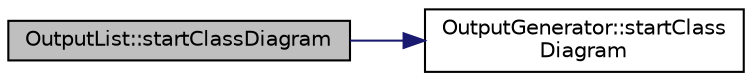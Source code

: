 digraph "OutputList::startClassDiagram"
{
 // LATEX_PDF_SIZE
  edge [fontname="Helvetica",fontsize="10",labelfontname="Helvetica",labelfontsize="10"];
  node [fontname="Helvetica",fontsize="10",shape=record];
  rankdir="LR";
  Node1 [label="OutputList::startClassDiagram",height=0.2,width=0.4,color="black", fillcolor="grey75", style="filled", fontcolor="black",tooltip=" "];
  Node1 -> Node2 [color="midnightblue",fontsize="10",style="solid",fontname="Helvetica"];
  Node2 [label="OutputGenerator::startClass\lDiagram",height=0.2,width=0.4,color="black", fillcolor="white", style="filled",URL="$classOutputGenerator.html#af4dbb13368da9a7fee2c7ed3bb4bd8ea",tooltip=" "];
}
